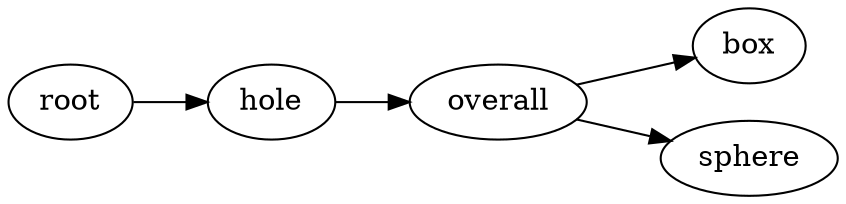 digraph hole {
	graph [rankdir=LR]
	root_16 [label=root href="javascript:s=&quot;\(\)\nNone&quot;; console.log(s); alert(s);"]
	hole_17 [label=hole href="javascript:s=&quot;\(&#x27;hole&#x27;,\)\nSquareSphereOperation&quot;; console.log(s); alert(s);" tooltip=SquareSphereOperation]
	overall_18 [label=overall href="javascript:s=&quot;\(&#x27;hole&#x27;,\ &#x27;overall&#x27;\)\nMaker&quot;; console.log(s); alert(s);" tooltip=Maker]
	box_19 [label=box href="javascript:s=&quot;\(&#x27;hole&#x27;,\ &#x27;overall&#x27;,\ &#x27;box&#x27;\)\nBox&quot;; console.log(s); alert(s);" tooltip=Box]
	sphere_20 [label=sphere href="javascript:s=&quot;\(&#x27;hole&#x27;,\ &#x27;overall&#x27;,\ &#x27;sphere&#x27;\)\nSphere&quot;; console.log(s); alert(s);" tooltip=Sphere]
	root_16 -> hole_17
	hole_17 -> overall_18
	overall_18 -> box_19
	overall_18 -> sphere_20
}
